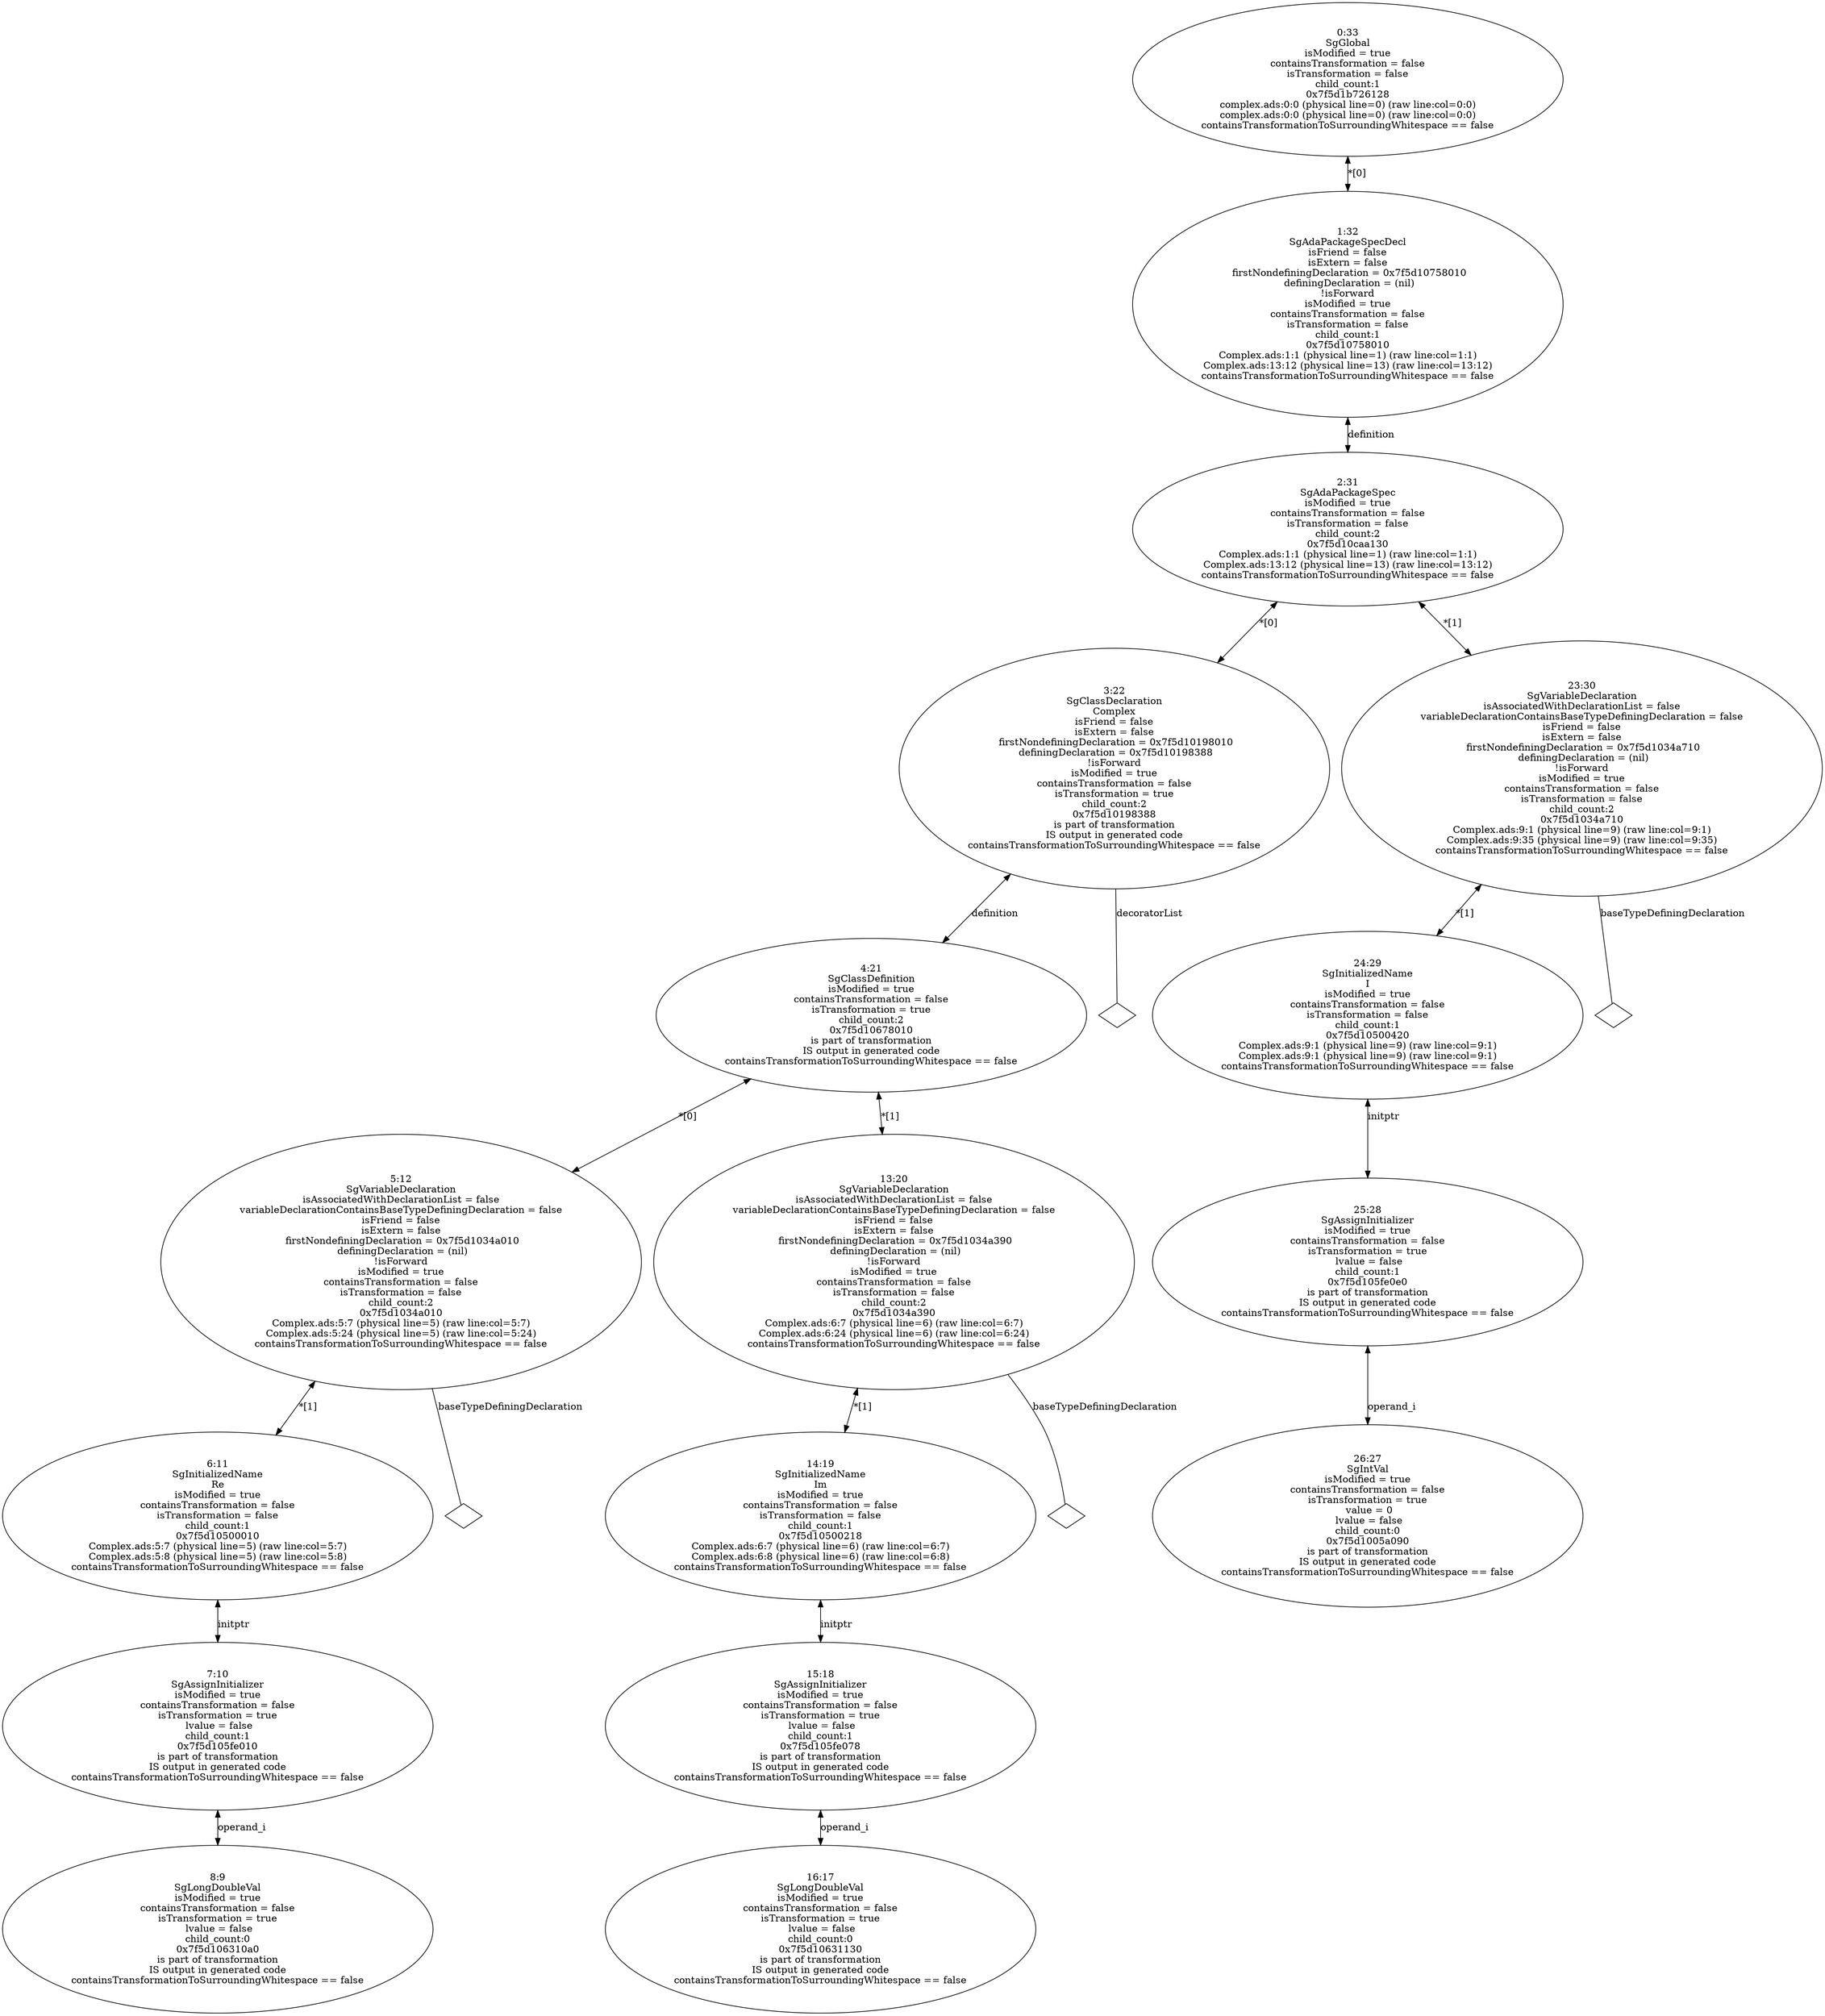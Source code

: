 digraph "G./complex_rose.dot" {
"0x7f5d106310a0"[label="8:9\nSgLongDoubleVal\nisModified = true\ncontainsTransformation = false\nisTransformation = true\n lvalue = false\nchild_count:0\n0x7f5d106310a0\nis part of transformation\nIS output in generated code\ncontainsTransformationToSurroundingWhitespace == false\n" ];
"0x7f5d105fe010"[label="7:10\nSgAssignInitializer\nisModified = true\ncontainsTransformation = false\nisTransformation = true\n lvalue = false\nchild_count:1\n0x7f5d105fe010\nis part of transformation\nIS output in generated code\ncontainsTransformationToSurroundingWhitespace == false\n" ];
"0x7f5d105fe010" -> "0x7f5d106310a0"[label="operand_i" dir=both ];
"0x7f5d10500010"[label="6:11\nSgInitializedName\nRe\nisModified = true\ncontainsTransformation = false\nisTransformation = false\nchild_count:1\n0x7f5d10500010\nComplex.ads:5:7 (physical line=5) (raw line:col=5:7)\nComplex.ads:5:8 (physical line=5) (raw line:col=5:8)\ncontainsTransformationToSurroundingWhitespace == false\n" ];
"0x7f5d10500010" -> "0x7f5d105fe010"[label="initptr" dir=both ];
"0x7f5d1034a010"[label="5:12\nSgVariableDeclaration\n isAssociatedWithDeclarationList = false \n variableDeclarationContainsBaseTypeDefiningDeclaration = false \n isFriend = false \n isExtern = false \n firstNondefiningDeclaration = 0x7f5d1034a010\n definingDeclaration = (nil)\n!isForward\nisModified = true\ncontainsTransformation = false\nisTransformation = false\nchild_count:2\n0x7f5d1034a010\nComplex.ads:5:7 (physical line=5) (raw line:col=5:7)\nComplex.ads:5:24 (physical line=5) (raw line:col=5:24)\ncontainsTransformationToSurroundingWhitespace == false\n" ];
"0x7f5d1034a010" -> "0x7f5d1034a010__baseTypeDefiningDeclaration__null"[label="baseTypeDefiningDeclaration" dir=none ];
"0x7f5d1034a010__baseTypeDefiningDeclaration__null"[label="" shape=diamond ];
"0x7f5d1034a010" -> "0x7f5d10500010"[label="*[1]" dir=both ];
"0x7f5d10631130"[label="16:17\nSgLongDoubleVal\nisModified = true\ncontainsTransformation = false\nisTransformation = true\n lvalue = false\nchild_count:0\n0x7f5d10631130\nis part of transformation\nIS output in generated code\ncontainsTransformationToSurroundingWhitespace == false\n" ];
"0x7f5d105fe078"[label="15:18\nSgAssignInitializer\nisModified = true\ncontainsTransformation = false\nisTransformation = true\n lvalue = false\nchild_count:1\n0x7f5d105fe078\nis part of transformation\nIS output in generated code\ncontainsTransformationToSurroundingWhitespace == false\n" ];
"0x7f5d105fe078" -> "0x7f5d10631130"[label="operand_i" dir=both ];
"0x7f5d10500218"[label="14:19\nSgInitializedName\nIm\nisModified = true\ncontainsTransformation = false\nisTransformation = false\nchild_count:1\n0x7f5d10500218\nComplex.ads:6:7 (physical line=6) (raw line:col=6:7)\nComplex.ads:6:8 (physical line=6) (raw line:col=6:8)\ncontainsTransformationToSurroundingWhitespace == false\n" ];
"0x7f5d10500218" -> "0x7f5d105fe078"[label="initptr" dir=both ];
"0x7f5d1034a390"[label="13:20\nSgVariableDeclaration\n isAssociatedWithDeclarationList = false \n variableDeclarationContainsBaseTypeDefiningDeclaration = false \n isFriend = false \n isExtern = false \n firstNondefiningDeclaration = 0x7f5d1034a390\n definingDeclaration = (nil)\n!isForward\nisModified = true\ncontainsTransformation = false\nisTransformation = false\nchild_count:2\n0x7f5d1034a390\nComplex.ads:6:7 (physical line=6) (raw line:col=6:7)\nComplex.ads:6:24 (physical line=6) (raw line:col=6:24)\ncontainsTransformationToSurroundingWhitespace == false\n" ];
"0x7f5d1034a390" -> "0x7f5d1034a390__baseTypeDefiningDeclaration__null"[label="baseTypeDefiningDeclaration" dir=none ];
"0x7f5d1034a390__baseTypeDefiningDeclaration__null"[label="" shape=diamond ];
"0x7f5d1034a390" -> "0x7f5d10500218"[label="*[1]" dir=both ];
"0x7f5d10678010"[label="4:21\nSgClassDefinition\nisModified = true\ncontainsTransformation = false\nisTransformation = true\nchild_count:2\n0x7f5d10678010\nis part of transformation\nIS output in generated code\ncontainsTransformationToSurroundingWhitespace == false\n" ];
"0x7f5d10678010" -> "0x7f5d1034a010"[label="*[0]" dir=both ];
"0x7f5d10678010" -> "0x7f5d1034a390"[label="*[1]" dir=both ];
"0x7f5d10198388"[label="3:22\nSgClassDeclaration\nComplex\n isFriend = false \n isExtern = false \n firstNondefiningDeclaration = 0x7f5d10198010\n definingDeclaration = 0x7f5d10198388\n!isForward\nisModified = true\ncontainsTransformation = false\nisTransformation = true\nchild_count:2\n0x7f5d10198388\nis part of transformation\nIS output in generated code\ncontainsTransformationToSurroundingWhitespace == false\n" ];
"0x7f5d10198388" -> "0x7f5d10678010"[label="definition" dir=both ];
"0x7f5d10198388" -> "0x7f5d10198388__decoratorList__null"[label="decoratorList" dir=none ];
"0x7f5d10198388__decoratorList__null"[label="" shape=diamond ];
"0x7f5d1005a090"[label="26:27\nSgIntVal\nisModified = true\ncontainsTransformation = false\nisTransformation = true\n value = 0\n lvalue = false\nchild_count:0\n0x7f5d1005a090\nis part of transformation\nIS output in generated code\ncontainsTransformationToSurroundingWhitespace == false\n" ];
"0x7f5d105fe0e0"[label="25:28\nSgAssignInitializer\nisModified = true\ncontainsTransformation = false\nisTransformation = true\n lvalue = false\nchild_count:1\n0x7f5d105fe0e0\nis part of transformation\nIS output in generated code\ncontainsTransformationToSurroundingWhitespace == false\n" ];
"0x7f5d105fe0e0" -> "0x7f5d1005a090"[label="operand_i" dir=both ];
"0x7f5d10500420"[label="24:29\nSgInitializedName\nI\nisModified = true\ncontainsTransformation = false\nisTransformation = false\nchild_count:1\n0x7f5d10500420\nComplex.ads:9:1 (physical line=9) (raw line:col=9:1)\nComplex.ads:9:1 (physical line=9) (raw line:col=9:1)\ncontainsTransformationToSurroundingWhitespace == false\n" ];
"0x7f5d10500420" -> "0x7f5d105fe0e0"[label="initptr" dir=both ];
"0x7f5d1034a710"[label="23:30\nSgVariableDeclaration\n isAssociatedWithDeclarationList = false \n variableDeclarationContainsBaseTypeDefiningDeclaration = false \n isFriend = false \n isExtern = false \n firstNondefiningDeclaration = 0x7f5d1034a710\n definingDeclaration = (nil)\n!isForward\nisModified = true\ncontainsTransformation = false\nisTransformation = false\nchild_count:2\n0x7f5d1034a710\nComplex.ads:9:1 (physical line=9) (raw line:col=9:1)\nComplex.ads:9:35 (physical line=9) (raw line:col=9:35)\ncontainsTransformationToSurroundingWhitespace == false\n" ];
"0x7f5d1034a710" -> "0x7f5d1034a710__baseTypeDefiningDeclaration__null"[label="baseTypeDefiningDeclaration" dir=none ];
"0x7f5d1034a710__baseTypeDefiningDeclaration__null"[label="" shape=diamond ];
"0x7f5d1034a710" -> "0x7f5d10500420"[label="*[1]" dir=both ];
"0x7f5d10caa130"[label="2:31\nSgAdaPackageSpec\nisModified = true\ncontainsTransformation = false\nisTransformation = false\nchild_count:2\n0x7f5d10caa130\nComplex.ads:1:1 (physical line=1) (raw line:col=1:1)\nComplex.ads:13:12 (physical line=13) (raw line:col=13:12)\ncontainsTransformationToSurroundingWhitespace == false\n" ];
"0x7f5d10caa130" -> "0x7f5d10198388"[label="*[0]" dir=both ];
"0x7f5d10caa130" -> "0x7f5d1034a710"[label="*[1]" dir=both ];
"0x7f5d10758010"[label="1:32\nSgAdaPackageSpecDecl\n isFriend = false \n isExtern = false \n firstNondefiningDeclaration = 0x7f5d10758010\n definingDeclaration = (nil)\n!isForward\nisModified = true\ncontainsTransformation = false\nisTransformation = false\nchild_count:1\n0x7f5d10758010\nComplex.ads:1:1 (physical line=1) (raw line:col=1:1)\nComplex.ads:13:12 (physical line=13) (raw line:col=13:12)\ncontainsTransformationToSurroundingWhitespace == false\n" ];
"0x7f5d10758010" -> "0x7f5d10caa130"[label="definition" dir=both ];
"0x7f5d1b726128"[label="0:33\nSgGlobal\nisModified = true\ncontainsTransformation = false\nisTransformation = false\nchild_count:1\n0x7f5d1b726128\ncomplex.ads:0:0 (physical line=0) (raw line:col=0:0)\ncomplex.ads:0:0 (physical line=0) (raw line:col=0:0)\ncontainsTransformationToSurroundingWhitespace == false\n" ];
"0x7f5d1b726128" -> "0x7f5d10758010"[label="*[0]" dir=both ];
}
